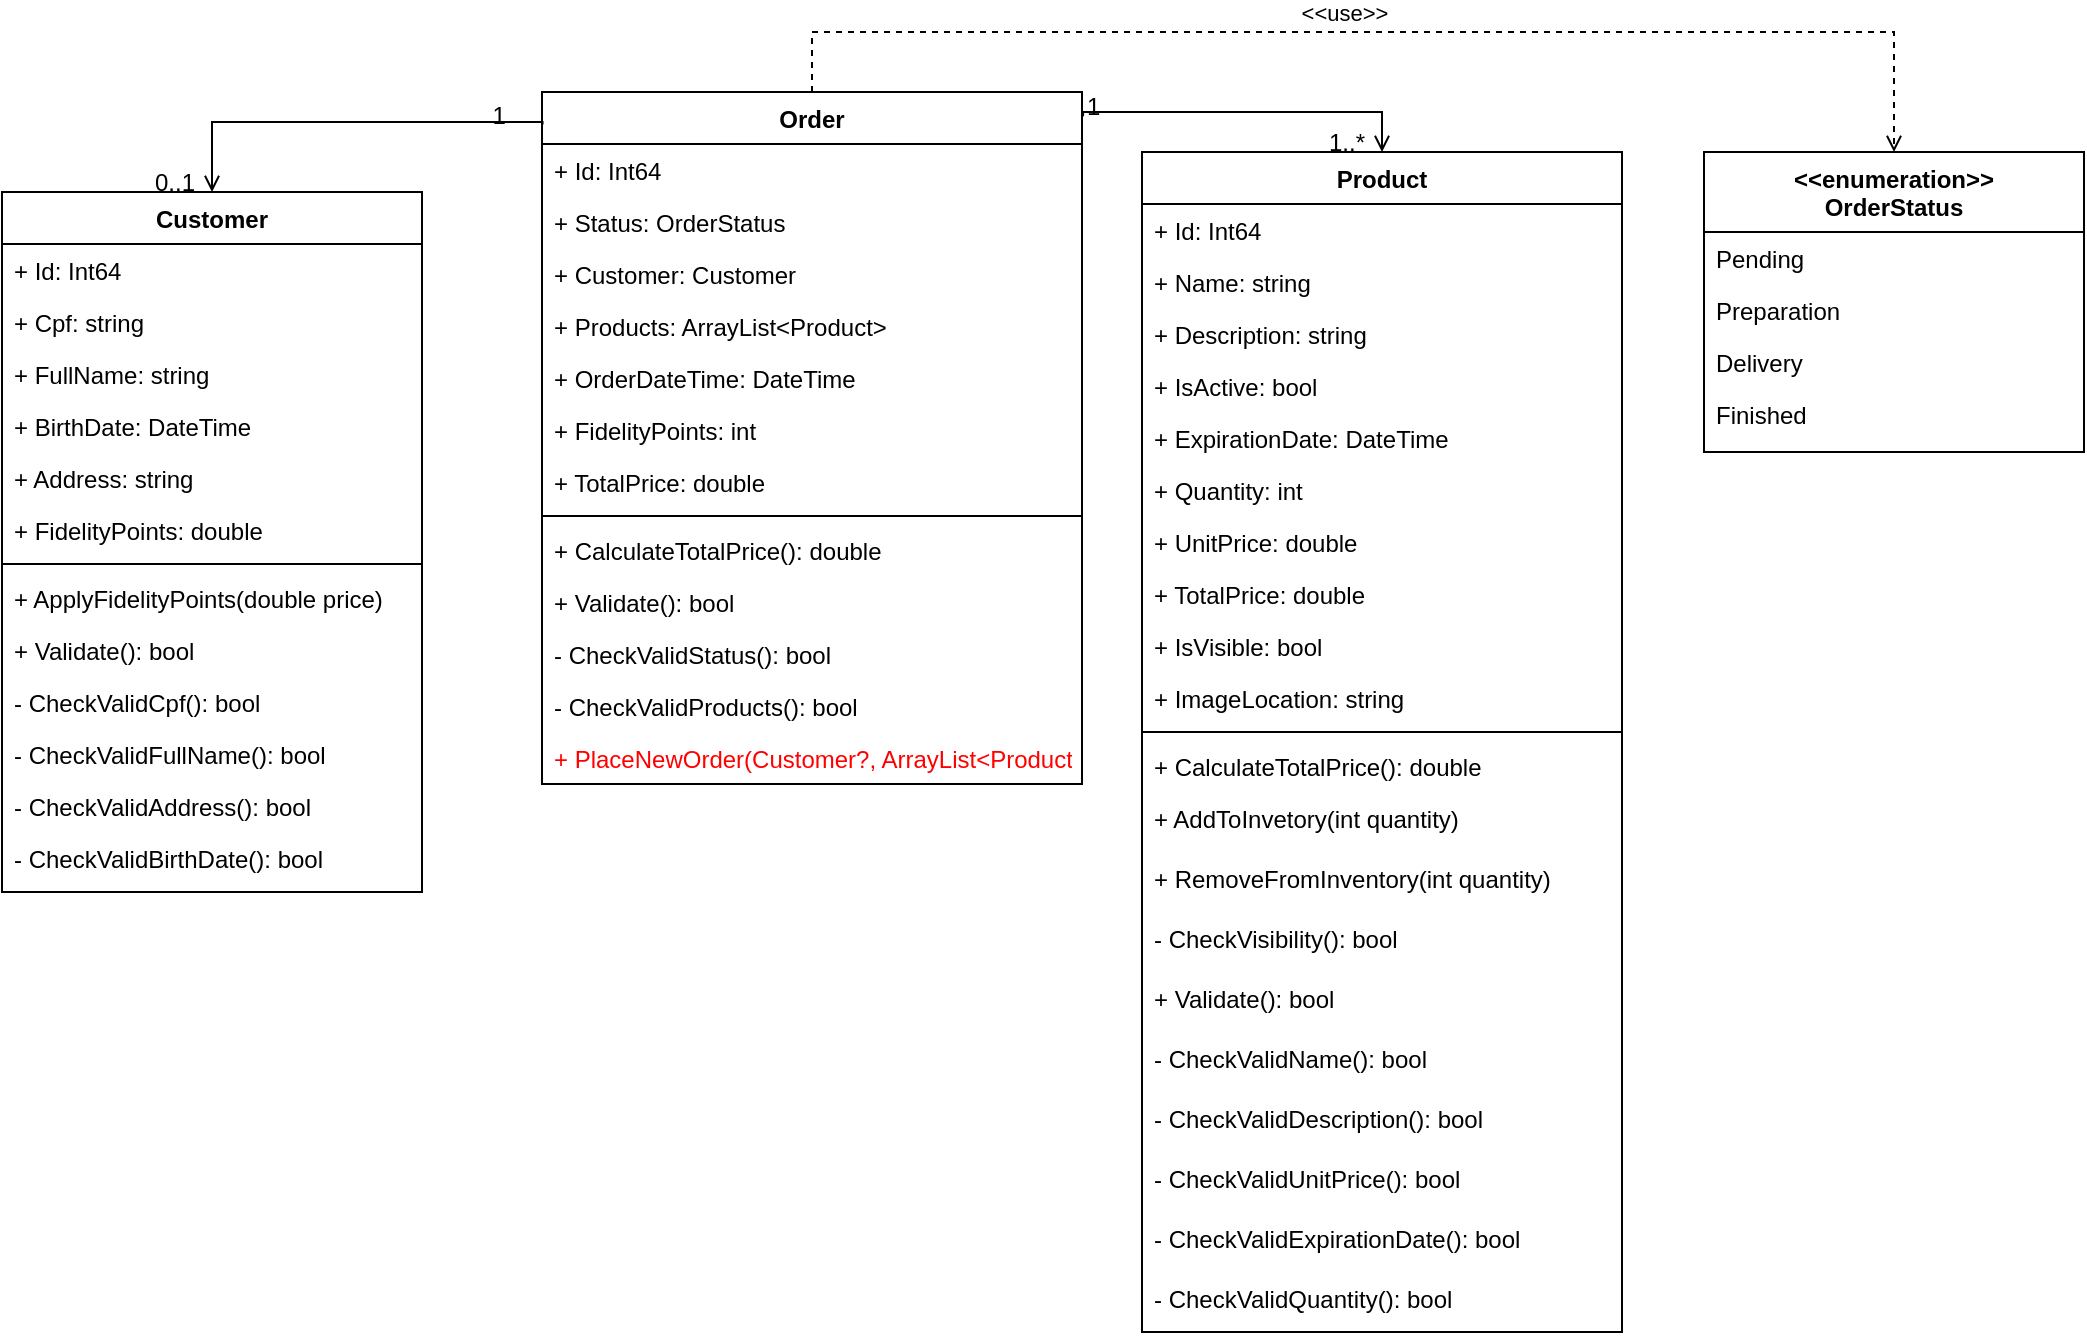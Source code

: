 <mxfile version="20.6.0" type="device"><diagram id="C5RBs43oDa-KdzZeNtuy" name="Page-1"><mxGraphModel dx="1242" dy="1367" grid="1" gridSize="10" guides="0" tooltips="1" connect="1" arrows="1" fold="1" page="1" pageScale="1" pageWidth="827" pageHeight="1169" math="0" shadow="0"><root><mxCell id="WIyWlLk6GJQsqaUBKTNV-0"/><mxCell id="WIyWlLk6GJQsqaUBKTNV-1" parent="WIyWlLk6GJQsqaUBKTNV-0"/><mxCell id="APtHg-tRqLhJaYtIU60p-8" value="Product" style="swimlane;fontStyle=1;align=center;verticalAlign=top;childLayout=stackLayout;horizontal=1;startSize=26;horizontalStack=0;resizeParent=1;resizeLast=0;collapsible=1;marginBottom=0;rounded=0;shadow=0;strokeWidth=1;" parent="WIyWlLk6GJQsqaUBKTNV-1" vertex="1"><mxGeometry x="210" y="70" width="240" height="590" as="geometry"><mxRectangle x="230" y="140" width="160" height="26" as="alternateBounds"/></mxGeometry></mxCell><mxCell id="WaE5TnGOr-Nf0jRPkP75-3" value="+ Id: Int64" style="text;align=left;verticalAlign=top;spacingLeft=4;spacingRight=4;overflow=hidden;rotatable=0;points=[[0,0.5],[1,0.5]];portConstraint=eastwest;" parent="APtHg-tRqLhJaYtIU60p-8" vertex="1"><mxGeometry y="26" width="240" height="26" as="geometry"/></mxCell><mxCell id="APtHg-tRqLhJaYtIU60p-63" value="+ Name: string" style="text;align=left;verticalAlign=top;spacingLeft=4;spacingRight=4;overflow=hidden;rotatable=0;points=[[0,0.5],[1,0.5]];portConstraint=eastwest;" parent="APtHg-tRqLhJaYtIU60p-8" vertex="1"><mxGeometry y="52" width="240" height="26" as="geometry"/></mxCell><mxCell id="Oz1AFpoczf8Ei12uvzQP-5" value="+ Description: string" style="text;align=left;verticalAlign=top;spacingLeft=4;spacingRight=4;overflow=hidden;rotatable=0;points=[[0,0.5],[1,0.5]];portConstraint=eastwest;" parent="APtHg-tRqLhJaYtIU60p-8" vertex="1"><mxGeometry y="78" width="240" height="26" as="geometry"/></mxCell><mxCell id="APtHg-tRqLhJaYtIU60p-9" value="+ IsActive: bool" style="text;align=left;verticalAlign=top;spacingLeft=4;spacingRight=4;overflow=hidden;rotatable=0;points=[[0,0.5],[1,0.5]];portConstraint=eastwest;" parent="APtHg-tRqLhJaYtIU60p-8" vertex="1"><mxGeometry y="104" width="240" height="26" as="geometry"/></mxCell><mxCell id="Oz1AFpoczf8Ei12uvzQP-6" value="+ ExpirationDate: DateTime" style="text;align=left;verticalAlign=top;spacingLeft=4;spacingRight=4;overflow=hidden;rotatable=0;points=[[0,0.5],[1,0.5]];portConstraint=eastwest;rounded=0;shadow=0;html=0;" parent="APtHg-tRqLhJaYtIU60p-8" vertex="1"><mxGeometry y="130" width="240" height="26" as="geometry"/></mxCell><mxCell id="APtHg-tRqLhJaYtIU60p-15" value="+ Quantity: int" style="text;align=left;verticalAlign=top;spacingLeft=4;spacingRight=4;overflow=hidden;rotatable=0;points=[[0,0.5],[1,0.5]];portConstraint=eastwest;rounded=0;shadow=0;html=0;" parent="APtHg-tRqLhJaYtIU60p-8" vertex="1"><mxGeometry y="156" width="240" height="26" as="geometry"/></mxCell><mxCell id="APtHg-tRqLhJaYtIU60p-14" value="+ UnitPrice: double" style="text;align=left;verticalAlign=top;spacingLeft=4;spacingRight=4;overflow=hidden;rotatable=0;points=[[0,0.5],[1,0.5]];portConstraint=eastwest;rounded=0;shadow=0;html=0;" parent="APtHg-tRqLhJaYtIU60p-8" vertex="1"><mxGeometry y="182" width="240" height="26" as="geometry"/></mxCell><mxCell id="APtHg-tRqLhJaYtIU60p-19" value="+ TotalPrice: double" style="text;align=left;verticalAlign=top;spacingLeft=4;spacingRight=4;overflow=hidden;rotatable=0;points=[[0,0.5],[1,0.5]];portConstraint=eastwest;rounded=0;shadow=0;html=0;" parent="APtHg-tRqLhJaYtIU60p-8" vertex="1"><mxGeometry y="208" width="240" height="26" as="geometry"/></mxCell><mxCell id="Oz1AFpoczf8Ei12uvzQP-7" value="+ IsVisible: bool" style="text;align=left;verticalAlign=top;spacingLeft=4;spacingRight=4;overflow=hidden;rotatable=0;points=[[0,0.5],[1,0.5]];portConstraint=eastwest;" parent="APtHg-tRqLhJaYtIU60p-8" vertex="1"><mxGeometry y="234" width="240" height="26" as="geometry"/></mxCell><mxCell id="B4i9R3MeoPEmWRo4QgRW-1" value="+ ImageLocation: string" style="text;align=left;verticalAlign=top;spacingLeft=4;spacingRight=4;overflow=hidden;rotatable=0;points=[[0,0.5],[1,0.5]];portConstraint=eastwest;" vertex="1" parent="APtHg-tRqLhJaYtIU60p-8"><mxGeometry y="260" width="240" height="26" as="geometry"/></mxCell><mxCell id="APtHg-tRqLhJaYtIU60p-16" value="" style="line;html=1;strokeWidth=1;align=left;verticalAlign=middle;spacingTop=-1;spacingLeft=3;spacingRight=3;rotatable=0;labelPosition=right;points=[];portConstraint=eastwest;" parent="APtHg-tRqLhJaYtIU60p-8" vertex="1"><mxGeometry y="286" width="240" height="8" as="geometry"/></mxCell><mxCell id="APtHg-tRqLhJaYtIU60p-17" value="+ CalculateTotalPrice(): double" style="text;align=left;verticalAlign=top;spacingLeft=4;spacingRight=4;overflow=hidden;rotatable=0;points=[[0,0.5],[1,0.5]];portConstraint=eastwest;" parent="APtHg-tRqLhJaYtIU60p-8" vertex="1"><mxGeometry y="294" width="240" height="26" as="geometry"/></mxCell><mxCell id="Oz1AFpoczf8Ei12uvzQP-8" value="+ AddToInvetory(int quantity)" style="text;align=left;verticalAlign=top;spacingLeft=4;spacingRight=4;overflow=hidden;rotatable=0;points=[[0,0.5],[1,0.5]];portConstraint=eastwest;" parent="APtHg-tRqLhJaYtIU60p-8" vertex="1"><mxGeometry y="320" width="240" height="30" as="geometry"/></mxCell><mxCell id="Oz1AFpoczf8Ei12uvzQP-22" value="+ RemoveFromInventory(int quantity)" style="text;align=left;verticalAlign=top;spacingLeft=4;spacingRight=4;overflow=hidden;rotatable=0;points=[[0,0.5],[1,0.5]];portConstraint=eastwest;" parent="APtHg-tRqLhJaYtIU60p-8" vertex="1"><mxGeometry y="350" width="240" height="30" as="geometry"/></mxCell><mxCell id="Oz1AFpoczf8Ei12uvzQP-25" value="- CheckVisibility(): bool" style="text;align=left;verticalAlign=top;spacingLeft=4;spacingRight=4;overflow=hidden;rotatable=0;points=[[0,0.5],[1,0.5]];portConstraint=eastwest;" parent="APtHg-tRqLhJaYtIU60p-8" vertex="1"><mxGeometry y="380" width="240" height="30" as="geometry"/></mxCell><mxCell id="Oz1AFpoczf8Ei12uvzQP-24" value="+ Validate(): bool" style="text;align=left;verticalAlign=top;spacingLeft=4;spacingRight=4;overflow=hidden;rotatable=0;points=[[0,0.5],[1,0.5]];portConstraint=eastwest;" parent="APtHg-tRqLhJaYtIU60p-8" vertex="1"><mxGeometry y="410" width="240" height="30" as="geometry"/></mxCell><mxCell id="Oz1AFpoczf8Ei12uvzQP-27" value="- CheckValidName(): bool" style="text;align=left;verticalAlign=top;spacingLeft=4;spacingRight=4;overflow=hidden;rotatable=0;points=[[0,0.5],[1,0.5]];portConstraint=eastwest;" parent="APtHg-tRqLhJaYtIU60p-8" vertex="1"><mxGeometry y="440" width="240" height="30" as="geometry"/></mxCell><mxCell id="Oz1AFpoczf8Ei12uvzQP-28" value="- CheckValidDescription(): bool" style="text;align=left;verticalAlign=top;spacingLeft=4;spacingRight=4;overflow=hidden;rotatable=0;points=[[0,0.5],[1,0.5]];portConstraint=eastwest;" parent="APtHg-tRqLhJaYtIU60p-8" vertex="1"><mxGeometry y="470" width="240" height="30" as="geometry"/></mxCell><mxCell id="Oz1AFpoczf8Ei12uvzQP-29" value="- CheckValidUnitPrice(): bool" style="text;align=left;verticalAlign=top;spacingLeft=4;spacingRight=4;overflow=hidden;rotatable=0;points=[[0,0.5],[1,0.5]];portConstraint=eastwest;" parent="APtHg-tRqLhJaYtIU60p-8" vertex="1"><mxGeometry y="500" width="240" height="30" as="geometry"/></mxCell><mxCell id="Oz1AFpoczf8Ei12uvzQP-30" value="- CheckValidExpirationDate(): bool" style="text;align=left;verticalAlign=top;spacingLeft=4;spacingRight=4;overflow=hidden;rotatable=0;points=[[0,0.5],[1,0.5]];portConstraint=eastwest;" parent="APtHg-tRqLhJaYtIU60p-8" vertex="1"><mxGeometry y="530" width="240" height="30" as="geometry"/></mxCell><mxCell id="Oz1AFpoczf8Ei12uvzQP-31" value="- CheckValidQuantity(): bool" style="text;align=left;verticalAlign=top;spacingLeft=4;spacingRight=4;overflow=hidden;rotatable=0;points=[[0,0.5],[1,0.5]];portConstraint=eastwest;" parent="APtHg-tRqLhJaYtIU60p-8" vertex="1"><mxGeometry y="560" width="240" height="30" as="geometry"/></mxCell><mxCell id="APtHg-tRqLhJaYtIU60p-33" value="Order" style="swimlane;fontStyle=1;align=center;verticalAlign=top;childLayout=stackLayout;horizontal=1;startSize=26;horizontalStack=0;resizeParent=1;resizeLast=0;collapsible=1;marginBottom=0;rounded=0;shadow=0;strokeWidth=1;" parent="WIyWlLk6GJQsqaUBKTNV-1" vertex="1"><mxGeometry x="-90" y="40" width="270" height="346" as="geometry"><mxRectangle x="230" y="140" width="160" height="26" as="alternateBounds"/></mxGeometry></mxCell><mxCell id="APtHg-tRqLhJaYtIU60p-34" value="+ Id: Int64" style="text;align=left;verticalAlign=top;spacingLeft=4;spacingRight=4;overflow=hidden;rotatable=0;points=[[0,0.5],[1,0.5]];portConstraint=eastwest;" parent="APtHg-tRqLhJaYtIU60p-33" vertex="1"><mxGeometry y="26" width="270" height="26" as="geometry"/></mxCell><mxCell id="Oz1AFpoczf8Ei12uvzQP-71" value="+ Status: OrderStatus" style="text;align=left;verticalAlign=top;spacingLeft=4;spacingRight=4;overflow=hidden;rotatable=0;points=[[0,0.5],[1,0.5]];portConstraint=eastwest;" parent="APtHg-tRqLhJaYtIU60p-33" vertex="1"><mxGeometry y="52" width="270" height="26" as="geometry"/></mxCell><mxCell id="APtHg-tRqLhJaYtIU60p-35" value="+ Customer: Customer" style="text;align=left;verticalAlign=top;spacingLeft=4;spacingRight=4;overflow=hidden;rotatable=0;points=[[0,0.5],[1,0.5]];portConstraint=eastwest;rounded=0;shadow=0;html=0;" parent="APtHg-tRqLhJaYtIU60p-33" vertex="1"><mxGeometry y="78" width="270" height="26" as="geometry"/></mxCell><mxCell id="APtHg-tRqLhJaYtIU60p-36" value="+ Products: ArrayList&lt;Product&gt;" style="text;align=left;verticalAlign=top;spacingLeft=4;spacingRight=4;overflow=hidden;rotatable=0;points=[[0,0.5],[1,0.5]];portConstraint=eastwest;rounded=0;shadow=0;html=0;" parent="APtHg-tRqLhJaYtIU60p-33" vertex="1"><mxGeometry y="104" width="270" height="26" as="geometry"/></mxCell><mxCell id="APtHg-tRqLhJaYtIU60p-109" value="+ OrderDateTime: DateTime" style="text;align=left;verticalAlign=top;spacingLeft=4;spacingRight=4;overflow=hidden;rotatable=0;points=[[0,0.5],[1,0.5]];portConstraint=eastwest;rounded=0;shadow=0;html=0;" parent="APtHg-tRqLhJaYtIU60p-33" vertex="1"><mxGeometry y="130" width="270" height="26" as="geometry"/></mxCell><mxCell id="PEvZ39Epc1jUpKVXOQM1-0" value="+ FidelityPoints: int" style="text;align=left;verticalAlign=top;spacingLeft=4;spacingRight=4;overflow=hidden;rotatable=0;points=[[0,0.5],[1,0.5]];portConstraint=eastwest;rounded=0;shadow=0;html=0;" parent="APtHg-tRqLhJaYtIU60p-33" vertex="1"><mxGeometry y="156" width="270" height="26" as="geometry"/></mxCell><mxCell id="APtHg-tRqLhJaYtIU60p-37" value="+ TotalPrice: double" style="text;align=left;verticalAlign=top;spacingLeft=4;spacingRight=4;overflow=hidden;rotatable=0;points=[[0,0.5],[1,0.5]];portConstraint=eastwest;rounded=0;shadow=0;html=0;" parent="APtHg-tRqLhJaYtIU60p-33" vertex="1"><mxGeometry y="182" width="270" height="26" as="geometry"/></mxCell><mxCell id="APtHg-tRqLhJaYtIU60p-38" value="" style="line;html=1;strokeWidth=1;align=left;verticalAlign=middle;spacingTop=-1;spacingLeft=3;spacingRight=3;rotatable=0;labelPosition=right;points=[];portConstraint=eastwest;" parent="APtHg-tRqLhJaYtIU60p-33" vertex="1"><mxGeometry y="208" width="270" height="8" as="geometry"/></mxCell><mxCell id="APtHg-tRqLhJaYtIU60p-39" value="+ CalculateTotalPrice(): double" style="text;align=left;verticalAlign=top;spacingLeft=4;spacingRight=4;overflow=hidden;rotatable=0;points=[[0,0.5],[1,0.5]];portConstraint=eastwest;" parent="APtHg-tRqLhJaYtIU60p-33" vertex="1"><mxGeometry y="216" width="270" height="26" as="geometry"/></mxCell><mxCell id="APtHg-tRqLhJaYtIU60p-108" value="+ Validate(): bool" style="text;align=left;verticalAlign=top;spacingLeft=4;spacingRight=4;overflow=hidden;rotatable=0;points=[[0,0.5],[1,0.5]];portConstraint=eastwest;" parent="APtHg-tRqLhJaYtIU60p-33" vertex="1"><mxGeometry y="242" width="270" height="26" as="geometry"/></mxCell><mxCell id="APtHg-tRqLhJaYtIU60p-110" value="- CheckValidStatus(): bool" style="text;align=left;verticalAlign=top;spacingLeft=4;spacingRight=4;overflow=hidden;rotatable=0;points=[[0,0.5],[1,0.5]];portConstraint=eastwest;" parent="APtHg-tRqLhJaYtIU60p-33" vertex="1"><mxGeometry y="268" width="270" height="26" as="geometry"/></mxCell><mxCell id="Oz1AFpoczf8Ei12uvzQP-85" value="- CheckValidProducts(): bool" style="text;align=left;verticalAlign=top;spacingLeft=4;spacingRight=4;overflow=hidden;rotatable=0;points=[[0,0.5],[1,0.5]];portConstraint=eastwest;" parent="APtHg-tRqLhJaYtIU60p-33" vertex="1"><mxGeometry y="294" width="270" height="26" as="geometry"/></mxCell><mxCell id="PEvZ39Epc1jUpKVXOQM1-2" value="+ PlaceNewOrder(Customer?, ArrayList&lt;Product&gt;): Order" style="text;align=left;verticalAlign=top;spacingLeft=4;spacingRight=4;overflow=hidden;rotatable=0;points=[[0,0.5],[1,0.5]];portConstraint=eastwest;fontStyle=0;fontColor=#FF0000;" parent="APtHg-tRqLhJaYtIU60p-33" vertex="1"><mxGeometry y="320" width="270" height="26" as="geometry"/></mxCell><mxCell id="APtHg-tRqLhJaYtIU60p-40" value="" style="endArrow=open;shadow=0;strokeWidth=1;rounded=0;endFill=1;edgeStyle=elbowEdgeStyle;elbow=vertical;exitX=1.002;exitY=0.035;exitDx=0;exitDy=0;exitPerimeter=0;entryX=0.5;entryY=0;entryDx=0;entryDy=0;" parent="WIyWlLk6GJQsqaUBKTNV-1" source="APtHg-tRqLhJaYtIU60p-33" target="APtHg-tRqLhJaYtIU60p-8" edge="1"><mxGeometry x="0.5" y="41" relative="1" as="geometry"><mxPoint x="80" y="60" as="sourcePoint"/><mxPoint x="250" y="50" as="targetPoint"/><mxPoint x="-40" y="32" as="offset"/><Array as="points"><mxPoint x="180" y="50"/></Array></mxGeometry></mxCell><mxCell id="APtHg-tRqLhJaYtIU60p-41" value="1" style="resizable=0;align=left;verticalAlign=bottom;labelBackgroundColor=none;fontSize=12;" parent="APtHg-tRqLhJaYtIU60p-40" connectable="0" vertex="1"><mxGeometry x="-1" relative="1" as="geometry"><mxPoint y="4" as="offset"/></mxGeometry></mxCell><mxCell id="APtHg-tRqLhJaYtIU60p-42" value="1..*" style="resizable=0;align=right;verticalAlign=bottom;labelBackgroundColor=none;fontSize=12;" parent="APtHg-tRqLhJaYtIU60p-40" connectable="0" vertex="1"><mxGeometry x="1" relative="1" as="geometry"><mxPoint x="-7" y="4" as="offset"/></mxGeometry></mxCell><mxCell id="APtHg-tRqLhJaYtIU60p-50" value="Customer" style="swimlane;fontStyle=1;align=center;verticalAlign=top;childLayout=stackLayout;horizontal=1;startSize=26;horizontalStack=0;resizeParent=1;resizeLast=0;collapsible=1;marginBottom=0;rounded=0;shadow=0;strokeWidth=1;" parent="WIyWlLk6GJQsqaUBKTNV-1" vertex="1"><mxGeometry x="-360" y="90" width="210" height="350" as="geometry"><mxRectangle x="230" y="140" width="160" height="26" as="alternateBounds"/></mxGeometry></mxCell><mxCell id="APtHg-tRqLhJaYtIU60p-51" value="+ Id: Int64" style="text;align=left;verticalAlign=top;spacingLeft=4;spacingRight=4;overflow=hidden;rotatable=0;points=[[0,0.5],[1,0.5]];portConstraint=eastwest;" parent="APtHg-tRqLhJaYtIU60p-50" vertex="1"><mxGeometry y="26" width="210" height="26" as="geometry"/></mxCell><mxCell id="APtHg-tRqLhJaYtIU60p-52" value="+ Cpf: string" style="text;align=left;verticalAlign=top;spacingLeft=4;spacingRight=4;overflow=hidden;rotatable=0;points=[[0,0.5],[1,0.5]];portConstraint=eastwest;rounded=0;shadow=0;html=0;" parent="APtHg-tRqLhJaYtIU60p-50" vertex="1"><mxGeometry y="52" width="210" height="26" as="geometry"/></mxCell><mxCell id="Oz1AFpoczf8Ei12uvzQP-0" value="+ FullName: string" style="text;align=left;verticalAlign=top;spacingLeft=4;spacingRight=4;overflow=hidden;rotatable=0;points=[[0,0.5],[1,0.5]];portConstraint=eastwest;" parent="APtHg-tRqLhJaYtIU60p-50" vertex="1"><mxGeometry y="78" width="210" height="26" as="geometry"/></mxCell><mxCell id="APtHg-tRqLhJaYtIU60p-53" value="+ BirthDate: DateTime" style="text;align=left;verticalAlign=top;spacingLeft=4;spacingRight=4;overflow=hidden;rotatable=0;points=[[0,0.5],[1,0.5]];portConstraint=eastwest;rounded=0;shadow=0;html=0;" parent="APtHg-tRqLhJaYtIU60p-50" vertex="1"><mxGeometry y="104" width="210" height="26" as="geometry"/></mxCell><mxCell id="PEvZ39Epc1jUpKVXOQM1-1" value="+ Address: string" style="text;align=left;verticalAlign=top;spacingLeft=4;spacingRight=4;overflow=hidden;rotatable=0;points=[[0,0.5],[1,0.5]];portConstraint=eastwest;rounded=0;shadow=0;html=0;" parent="APtHg-tRqLhJaYtIU60p-50" vertex="1"><mxGeometry y="130" width="210" height="26" as="geometry"/></mxCell><mxCell id="APtHg-tRqLhJaYtIU60p-54" value="+ FidelityPoints: double" style="text;align=left;verticalAlign=top;spacingLeft=4;spacingRight=4;overflow=hidden;rotatable=0;points=[[0,0.5],[1,0.5]];portConstraint=eastwest;rounded=0;shadow=0;html=0;" parent="APtHg-tRqLhJaYtIU60p-50" vertex="1"><mxGeometry y="156" width="210" height="26" as="geometry"/></mxCell><mxCell id="APtHg-tRqLhJaYtIU60p-55" value="" style="line;html=1;strokeWidth=1;align=left;verticalAlign=middle;spacingTop=-1;spacingLeft=3;spacingRight=3;rotatable=0;labelPosition=right;points=[];portConstraint=eastwest;" parent="APtHg-tRqLhJaYtIU60p-50" vertex="1"><mxGeometry y="182" width="210" height="8" as="geometry"/></mxCell><mxCell id="PEvZ39Epc1jUpKVXOQM1-16" value="+ ApplyFidelityPoints(double price)" style="text;align=left;verticalAlign=top;spacingLeft=4;spacingRight=4;overflow=hidden;rotatable=0;points=[[0,0.5],[1,0.5]];portConstraint=eastwest;rounded=0;shadow=0;html=0;" parent="APtHg-tRqLhJaYtIU60p-50" vertex="1"><mxGeometry y="190" width="210" height="26" as="geometry"/></mxCell><mxCell id="PEvZ39Epc1jUpKVXOQM1-17" value="+ Validate(): bool" style="text;align=left;verticalAlign=top;spacingLeft=4;spacingRight=4;overflow=hidden;rotatable=0;points=[[0,0.5],[1,0.5]];portConstraint=eastwest;rounded=0;shadow=0;html=0;" parent="APtHg-tRqLhJaYtIU60p-50" vertex="1"><mxGeometry y="216" width="210" height="26" as="geometry"/></mxCell><mxCell id="Oz1AFpoczf8Ei12uvzQP-1" value="- CheckValidCpf(): bool" style="text;align=left;verticalAlign=top;spacingLeft=4;spacingRight=4;overflow=hidden;rotatable=0;points=[[0,0.5],[1,0.5]];portConstraint=eastwest;rounded=0;shadow=0;html=0;" parent="APtHg-tRqLhJaYtIU60p-50" vertex="1"><mxGeometry y="242" width="210" height="26" as="geometry"/></mxCell><mxCell id="Oz1AFpoczf8Ei12uvzQP-2" value="- CheckValidFullName(): bool" style="text;align=left;verticalAlign=top;spacingLeft=4;spacingRight=4;overflow=hidden;rotatable=0;points=[[0,0.5],[1,0.5]];portConstraint=eastwest;rounded=0;shadow=0;html=0;" parent="APtHg-tRqLhJaYtIU60p-50" vertex="1"><mxGeometry y="268" width="210" height="26" as="geometry"/></mxCell><mxCell id="Oz1AFpoczf8Ei12uvzQP-3" value="- CheckValidAddress(): bool" style="text;align=left;verticalAlign=top;spacingLeft=4;spacingRight=4;overflow=hidden;rotatable=0;points=[[0,0.5],[1,0.5]];portConstraint=eastwest;rounded=0;shadow=0;html=0;" parent="APtHg-tRqLhJaYtIU60p-50" vertex="1"><mxGeometry y="294" width="210" height="26" as="geometry"/></mxCell><mxCell id="Oz1AFpoczf8Ei12uvzQP-4" value="- CheckValidBirthDate(): bool" style="text;align=left;verticalAlign=top;spacingLeft=4;spacingRight=4;overflow=hidden;rotatable=0;points=[[0,0.5],[1,0.5]];portConstraint=eastwest;rounded=0;shadow=0;html=0;" parent="APtHg-tRqLhJaYtIU60p-50" vertex="1"><mxGeometry y="320" width="210" height="26" as="geometry"/></mxCell><mxCell id="APtHg-tRqLhJaYtIU60p-57" value="" style="endArrow=open;shadow=0;strokeWidth=1;rounded=0;endFill=1;edgeStyle=elbowEdgeStyle;elbow=vertical;entryX=0.5;entryY=0;entryDx=0;entryDy=0;exitX=0.001;exitY=0.047;exitDx=0;exitDy=0;exitPerimeter=0;" parent="WIyWlLk6GJQsqaUBKTNV-1" source="APtHg-tRqLhJaYtIU60p-33" target="APtHg-tRqLhJaYtIU60p-50" edge="1"><mxGeometry x="0.5" y="41" relative="1" as="geometry"><mxPoint x="-180" y="70" as="sourcePoint"/><mxPoint x="310" y="100" as="targetPoint"/><mxPoint x="-40" y="32" as="offset"/><Array as="points"><mxPoint x="-120" y="55"/></Array></mxGeometry></mxCell><mxCell id="APtHg-tRqLhJaYtIU60p-58" value="1" style="resizable=0;align=left;verticalAlign=bottom;labelBackgroundColor=none;fontSize=12;" parent="APtHg-tRqLhJaYtIU60p-57" connectable="0" vertex="1"><mxGeometry x="-1" relative="1" as="geometry"><mxPoint x="-27" y="4" as="offset"/></mxGeometry></mxCell><mxCell id="APtHg-tRqLhJaYtIU60p-59" value="0..1" style="resizable=0;align=right;verticalAlign=bottom;labelBackgroundColor=none;fontSize=12;" parent="APtHg-tRqLhJaYtIU60p-57" connectable="0" vertex="1"><mxGeometry x="1" relative="1" as="geometry"><mxPoint x="-7" y="4" as="offset"/></mxGeometry></mxCell><mxCell id="Oz1AFpoczf8Ei12uvzQP-32" value="&lt;&lt;enumeration&gt;&gt;&#xA;OrderStatus&#xA;" style="swimlane;fontStyle=1;align=center;verticalAlign=top;childLayout=stackLayout;horizontal=1;startSize=40;horizontalStack=0;resizeParent=1;resizeLast=0;collapsible=1;marginBottom=0;rounded=0;shadow=0;strokeWidth=1;" parent="WIyWlLk6GJQsqaUBKTNV-1" vertex="1"><mxGeometry x="491" y="70" width="190" height="150" as="geometry"><mxRectangle x="230" y="140" width="160" height="26" as="alternateBounds"/></mxGeometry></mxCell><mxCell id="Oz1AFpoczf8Ei12uvzQP-33" value="Pending" style="text;align=left;verticalAlign=top;spacingLeft=4;spacingRight=4;overflow=hidden;rotatable=0;points=[[0,0.5],[1,0.5]];portConstraint=eastwest;" parent="Oz1AFpoczf8Ei12uvzQP-32" vertex="1"><mxGeometry y="40" width="190" height="26" as="geometry"/></mxCell><mxCell id="Oz1AFpoczf8Ei12uvzQP-36" value="Preparation" style="text;align=left;verticalAlign=top;spacingLeft=4;spacingRight=4;overflow=hidden;rotatable=0;points=[[0,0.5],[1,0.5]];portConstraint=eastwest;rounded=0;shadow=0;html=0;" parent="Oz1AFpoczf8Ei12uvzQP-32" vertex="1"><mxGeometry y="66" width="190" height="26" as="geometry"/></mxCell><mxCell id="Oz1AFpoczf8Ei12uvzQP-34" value="Delivery" style="text;align=left;verticalAlign=top;spacingLeft=4;spacingRight=4;overflow=hidden;rotatable=0;points=[[0,0.5],[1,0.5]];portConstraint=eastwest;rounded=0;shadow=0;html=0;" parent="Oz1AFpoczf8Ei12uvzQP-32" vertex="1"><mxGeometry y="92" width="190" height="26" as="geometry"/></mxCell><mxCell id="Oz1AFpoczf8Ei12uvzQP-35" value="Finished" style="text;align=left;verticalAlign=top;spacingLeft=4;spacingRight=4;overflow=hidden;rotatable=0;points=[[0,0.5],[1,0.5]];portConstraint=eastwest;rounded=0;shadow=0;html=0;" parent="Oz1AFpoczf8Ei12uvzQP-32" vertex="1"><mxGeometry y="118" width="190" height="26" as="geometry"/></mxCell><mxCell id="Oz1AFpoczf8Ei12uvzQP-68" value="&lt;&lt;use&gt;&gt;" style="endArrow=open;shadow=0;strokeWidth=1;rounded=0;endFill=1;edgeStyle=elbowEdgeStyle;elbow=vertical;exitX=0.5;exitY=0;exitDx=0;exitDy=0;entryX=0.5;entryY=0;entryDx=0;entryDy=0;dashed=1;" parent="WIyWlLk6GJQsqaUBKTNV-1" source="APtHg-tRqLhJaYtIU60p-33" target="Oz1AFpoczf8Ei12uvzQP-32" edge="1"><mxGeometry x="-0.061" y="10" relative="1" as="geometry"><mxPoint x="60.0" y="10.29" as="sourcePoint"/><mxPoint x="249.62" y="30" as="targetPoint"/><mxPoint as="offset"/><Array as="points"><mxPoint x="139.62" y="10"/></Array></mxGeometry></mxCell></root></mxGraphModel></diagram></mxfile>
